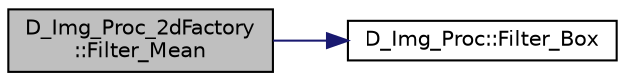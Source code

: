 digraph "D_Img_Proc_2dFactory::Filter_Mean"
{
 // LATEX_PDF_SIZE
  edge [fontname="Helvetica",fontsize="10",labelfontname="Helvetica",labelfontsize="10"];
  node [fontname="Helvetica",fontsize="10",shape=record];
  rankdir="LR";
  Node1 [label="D_Img_Proc_2dFactory\l::Filter_Mean",height=0.2,width=0.4,color="black", fillcolor="grey75", style="filled", fontcolor="black",tooltip=" "];
  Node1 -> Node2 [color="midnightblue",fontsize="10",style="solid",fontname="Helvetica"];
  Node2 [label="D_Img_Proc::Filter_Box",height=0.2,width=0.4,color="black", fillcolor="white", style="filled",URL="$class_d___img___proc.html#a30248ffcf58e2d0ab18461dd357af62d",tooltip=" "];
}
